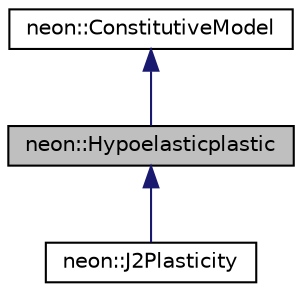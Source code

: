 digraph "neon::Hypoelasticplastic"
{
 // INTERACTIVE_SVG=YES
  edge [fontname="Helvetica",fontsize="10",labelfontname="Helvetica",labelfontsize="10"];
  node [fontname="Helvetica",fontsize="10",shape=record];
  Node0 [label="neon::Hypoelasticplastic",height=0.2,width=0.4,color="black", fillcolor="grey75", style="filled", fontcolor="black"];
  Node1 -> Node0 [dir="back",color="midnightblue",fontsize="10",style="solid",fontname="Helvetica"];
  Node1 [label="neon::ConstitutiveModel",height=0.2,width=0.4,color="black", fillcolor="white", style="filled",URL="$classneon_1_1ConstitutiveModel.html"];
  Node0 -> Node2 [dir="back",color="midnightblue",fontsize="10",style="solid",fontname="Helvetica"];
  Node2 [label="neon::J2Plasticity",height=0.2,width=0.4,color="black", fillcolor="white", style="filled",URL="$classneon_1_1J2Plasticity.html"];
}
